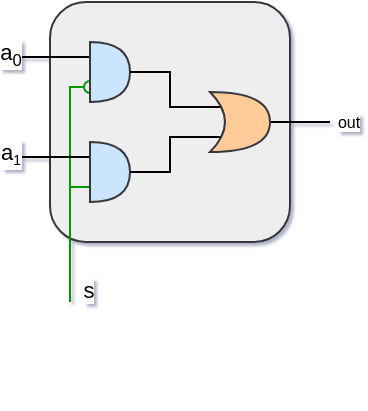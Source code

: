 <mxfile version="26.0.4" pages="3">
  <diagram name="Mux_2_1" id="ZC_rzOuQeNHoZWi9NG_k">
    <mxGraphModel dx="333" dy="203" grid="1" gridSize="10" guides="1" tooltips="1" connect="1" arrows="1" fold="1" page="1" pageScale="1" pageWidth="850" pageHeight="1100" math="0" shadow="1">
      <root>
        <mxCell id="0" />
        <mxCell id="1" parent="0" />
        <mxCell id="9qvQN-BJlMyQx-fE0JvV-1" value="" style="rounded=1;whiteSpace=wrap;html=1;fillColor=#eeeeee;strokeColor=#36393d;" parent="1" vertex="1">
          <mxGeometry x="520" y="320" width="120" height="120" as="geometry" />
        </mxCell>
        <mxCell id="9qvQN-BJlMyQx-fE0JvV-12" style="edgeStyle=orthogonalEdgeStyle;rounded=0;orthogonalLoop=1;jettySize=auto;html=1;exitX=0;exitY=0.25;exitDx=0;exitDy=0;exitPerimeter=0;endArrow=none;endFill=0;" parent="1" source="9qvQN-BJlMyQx-fE0JvV-3" edge="1">
          <mxGeometry relative="1" as="geometry">
            <mxPoint x="500" y="347.444" as="targetPoint" />
          </mxGeometry>
        </mxCell>
        <mxCell id="9qvQN-BJlMyQx-fE0JvV-16" style="edgeStyle=orthogonalEdgeStyle;rounded=0;orthogonalLoop=1;jettySize=auto;html=1;exitX=0;exitY=0.75;exitDx=0;exitDy=0;exitPerimeter=0;endArrow=none;endFill=0;strokeColor=#009900;startArrow=oval;startFill=0;" parent="1" source="9qvQN-BJlMyQx-fE0JvV-3" edge="1">
          <mxGeometry relative="1" as="geometry">
            <mxPoint x="530" y="470" as="targetPoint" />
            <Array as="points">
              <mxPoint x="530" y="363" />
            </Array>
          </mxGeometry>
        </mxCell>
        <mxCell id="9qvQN-BJlMyQx-fE0JvV-23" value="s" style="edgeLabel;html=1;align=center;verticalAlign=middle;resizable=0;points=[];" parent="9qvQN-BJlMyQx-fE0JvV-16" vertex="1" connectable="0">
          <mxGeometry x="0.902" y="1" relative="1" as="geometry">
            <mxPoint x="8" as="offset" />
          </mxGeometry>
        </mxCell>
        <mxCell id="9qvQN-BJlMyQx-fE0JvV-3" value="" style="shape=or;whiteSpace=wrap;html=1;fillColor=#cce5ff;strokeColor=#36393d;" parent="1" vertex="1">
          <mxGeometry x="540" y="340" width="20" height="30" as="geometry" />
        </mxCell>
        <mxCell id="9qvQN-BJlMyQx-fE0JvV-26" style="edgeStyle=orthogonalEdgeStyle;rounded=0;orthogonalLoop=1;jettySize=auto;html=1;exitX=1;exitY=0.5;exitDx=0;exitDy=0;exitPerimeter=0;endArrow=none;endFill=0;" parent="1" source="9qvQN-BJlMyQx-fE0JvV-5" edge="1">
          <mxGeometry relative="1" as="geometry">
            <mxPoint x="660" y="380" as="targetPoint" />
          </mxGeometry>
        </mxCell>
        <mxCell id="9qvQN-BJlMyQx-fE0JvV-28" value="out" style="edgeLabel;html=1;align=center;verticalAlign=middle;resizable=0;points=[];fontSize=8;" parent="9qvQN-BJlMyQx-fE0JvV-26" vertex="1" connectable="0">
          <mxGeometry x="0.903" relative="1" as="geometry">
            <mxPoint x="10" as="offset" />
          </mxGeometry>
        </mxCell>
        <mxCell id="9qvQN-BJlMyQx-fE0JvV-5" value="" style="shape=xor;whiteSpace=wrap;html=1;fillColor=#ffcc99;strokeColor=#36393d;" parent="1" vertex="1">
          <mxGeometry x="600" y="365" width="30" height="30" as="geometry" />
        </mxCell>
        <mxCell id="9qvQN-BJlMyQx-fE0JvV-11" style="edgeStyle=orthogonalEdgeStyle;rounded=0;orthogonalLoop=1;jettySize=auto;html=1;exitX=0;exitY=0.25;exitDx=0;exitDy=0;exitPerimeter=0;endArrow=none;endFill=0;" parent="1" source="9qvQN-BJlMyQx-fE0JvV-7" edge="1">
          <mxGeometry relative="1" as="geometry">
            <mxPoint x="500" y="397.444" as="targetPoint" />
          </mxGeometry>
        </mxCell>
        <mxCell id="9qvQN-BJlMyQx-fE0JvV-17" style="edgeStyle=orthogonalEdgeStyle;rounded=0;orthogonalLoop=1;jettySize=auto;html=1;exitX=0;exitY=0.75;exitDx=0;exitDy=0;exitPerimeter=0;strokeColor=#009900;endArrow=none;endFill=0;startArrow=none;startFill=0;" parent="1" source="9qvQN-BJlMyQx-fE0JvV-7" edge="1">
          <mxGeometry relative="1" as="geometry">
            <mxPoint x="530" y="412.444" as="targetPoint" />
          </mxGeometry>
        </mxCell>
        <mxCell id="9qvQN-BJlMyQx-fE0JvV-7" value="" style="shape=or;whiteSpace=wrap;html=1;fillColor=#cce5ff;strokeColor=#36393d;" parent="1" vertex="1">
          <mxGeometry x="540" y="390" width="20" height="30" as="geometry" />
        </mxCell>
        <mxCell id="9qvQN-BJlMyQx-fE0JvV-8" style="edgeStyle=orthogonalEdgeStyle;rounded=0;orthogonalLoop=1;jettySize=auto;html=1;exitX=0.175;exitY=0.75;exitDx=0;exitDy=0;exitPerimeter=0;entryX=1;entryY=0.5;entryDx=0;entryDy=0;entryPerimeter=0;curved=0;endArrow=none;endFill=0;" parent="1" source="9qvQN-BJlMyQx-fE0JvV-5" target="9qvQN-BJlMyQx-fE0JvV-7" edge="1">
          <mxGeometry relative="1" as="geometry" />
        </mxCell>
        <mxCell id="9qvQN-BJlMyQx-fE0JvV-9" style="edgeStyle=orthogonalEdgeStyle;rounded=0;orthogonalLoop=1;jettySize=auto;html=1;exitX=0.175;exitY=0.25;exitDx=0;exitDy=0;exitPerimeter=0;entryX=1;entryY=0.5;entryDx=0;entryDy=0;entryPerimeter=0;endArrow=none;endFill=0;" parent="1" source="9qvQN-BJlMyQx-fE0JvV-5" target="9qvQN-BJlMyQx-fE0JvV-3" edge="1">
          <mxGeometry relative="1" as="geometry" />
        </mxCell>
        <mxCell id="9qvQN-BJlMyQx-fE0JvV-19" value="" style="ellipse;whiteSpace=wrap;html=1;" parent="1" vertex="1">
          <mxGeometry x="550" y="350" height="10" as="geometry" />
        </mxCell>
        <mxCell id="9qvQN-BJlMyQx-fE0JvV-24" value="a&lt;font size=&quot;1&quot;&gt;&lt;sub&gt;0&lt;/sub&gt;&lt;/font&gt;" style="edgeLabel;html=1;align=center;verticalAlign=middle;resizable=0;points=[];" parent="1" vertex="1" connectable="0">
          <mxGeometry x="550" y="470.0" as="geometry">
            <mxPoint x="-50" y="-124" as="offset" />
          </mxGeometry>
        </mxCell>
        <mxCell id="9qvQN-BJlMyQx-fE0JvV-25" value="a&lt;span style=&quot;font-size: 8.333px;&quot;&gt;&lt;sub&gt;1&lt;/sub&gt;&lt;/span&gt;" style="edgeLabel;html=1;align=center;verticalAlign=middle;resizable=0;points=[];" parent="1" vertex="1" connectable="0">
          <mxGeometry x="550" y="520.0" as="geometry">
            <mxPoint x="-50" y="-124" as="offset" />
          </mxGeometry>
        </mxCell>
      </root>
    </mxGraphModel>
  </diagram>
  <diagram id="UAcETFVzMXvaqR2byGIr" name="Mux_4_1">
    <mxGraphModel dx="1195" dy="726" grid="1" gridSize="10" guides="1" tooltips="1" connect="1" arrows="1" fold="1" page="1" pageScale="1" pageWidth="850" pageHeight="1100" math="0" shadow="0">
      <root>
        <mxCell id="0" />
        <mxCell id="1" parent="0" />
        <mxCell id="bW_wvsh3mQIKKeCu91DQ-1" value="" style="rounded=1;whiteSpace=wrap;html=1;fillColor=#f5f5f5;strokeColor=#666666;fontColor=#333333;" vertex="1" parent="1">
          <mxGeometry x="200" y="120" width="330" height="360" as="geometry" />
        </mxCell>
        <mxCell id="bW_wvsh3mQIKKeCu91DQ-6" style="edgeStyle=orthogonalEdgeStyle;rounded=0;orthogonalLoop=1;jettySize=auto;html=1;exitX=0;exitY=0.75;exitDx=0;exitDy=0;endArrow=none;endFill=0;endSize=6;strokeWidth=3;" edge="1" parent="1" source="bW_wvsh3mQIKKeCu91DQ-2">
          <mxGeometry relative="1" as="geometry">
            <mxPoint x="140" y="225" as="targetPoint" />
            <Array as="points">
              <mxPoint x="140" y="225" />
            </Array>
          </mxGeometry>
        </mxCell>
        <mxCell id="bW_wvsh3mQIKKeCu91DQ-7" style="edgeStyle=orthogonalEdgeStyle;rounded=0;orthogonalLoop=1;jettySize=auto;html=1;exitX=0;exitY=0.25;exitDx=0;exitDy=0;endArrow=none;endFill=0;strokeWidth=3;" edge="1" parent="1" source="bW_wvsh3mQIKKeCu91DQ-2">
          <mxGeometry relative="1" as="geometry">
            <mxPoint x="140" y="175" as="targetPoint" />
            <Array as="points">
              <mxPoint x="140" y="175" />
            </Array>
          </mxGeometry>
        </mxCell>
        <mxCell id="bW_wvsh3mQIKKeCu91DQ-15" style="edgeStyle=orthogonalEdgeStyle;rounded=0;orthogonalLoop=1;jettySize=auto;html=1;exitX=1;exitY=0.5;exitDx=0;exitDy=0;entryX=0;entryY=0.25;entryDx=0;entryDy=0;endArrow=none;endFill=0;strokeWidth=3;" edge="1" parent="1" source="bW_wvsh3mQIKKeCu91DQ-2" target="bW_wvsh3mQIKKeCu91DQ-13">
          <mxGeometry relative="1" as="geometry" />
        </mxCell>
        <mxCell id="bW_wvsh3mQIKKeCu91DQ-2" value="&lt;font style=&quot;font-size: 19px;&quot;&gt;Mux&lt;br&gt;2_1&lt;/font&gt;" style="rounded=1;whiteSpace=wrap;html=1;fillColor=#e1d5e7;strokeColor=#9673a6;strokeWidth=3;" vertex="1" parent="1">
          <mxGeometry x="240" y="150" width="80" height="100" as="geometry" />
        </mxCell>
        <mxCell id="bW_wvsh3mQIKKeCu91DQ-4" style="edgeStyle=orthogonalEdgeStyle;rounded=0;orthogonalLoop=1;jettySize=auto;html=1;exitX=0;exitY=0.25;exitDx=0;exitDy=0;endArrow=none;endFill=0;strokeWidth=3;" edge="1" parent="1" source="bW_wvsh3mQIKKeCu91DQ-3">
          <mxGeometry relative="1" as="geometry">
            <mxPoint x="140" y="375" as="targetPoint" />
            <Array as="points">
              <mxPoint x="140" y="375" />
            </Array>
          </mxGeometry>
        </mxCell>
        <mxCell id="bW_wvsh3mQIKKeCu91DQ-5" style="edgeStyle=orthogonalEdgeStyle;rounded=0;orthogonalLoop=1;jettySize=auto;html=1;exitX=0;exitY=0.75;exitDx=0;exitDy=0;endArrow=none;endFill=0;strokeWidth=3;" edge="1" parent="1" source="bW_wvsh3mQIKKeCu91DQ-3">
          <mxGeometry relative="1" as="geometry">
            <mxPoint x="140" y="425" as="targetPoint" />
            <Array as="points">
              <mxPoint x="140" y="425" />
            </Array>
          </mxGeometry>
        </mxCell>
        <mxCell id="bW_wvsh3mQIKKeCu91DQ-12" style="edgeStyle=orthogonalEdgeStyle;rounded=0;orthogonalLoop=1;jettySize=auto;html=1;exitX=0.5;exitY=1;exitDx=0;exitDy=0;endArrow=oval;endFill=1;strokeColor=#009900;strokeWidth=3;" edge="1" parent="1" source="bW_wvsh3mQIKKeCu91DQ-3">
          <mxGeometry relative="1" as="geometry">
            <mxPoint x="279.857" y="460" as="targetPoint" />
          </mxGeometry>
        </mxCell>
        <mxCell id="bW_wvsh3mQIKKeCu91DQ-14" style="edgeStyle=orthogonalEdgeStyle;rounded=0;orthogonalLoop=1;jettySize=auto;html=1;exitX=1;exitY=0.5;exitDx=0;exitDy=0;entryX=0;entryY=0.75;entryDx=0;entryDy=0;endArrow=none;endFill=0;strokeWidth=3;" edge="1" parent="1" source="bW_wvsh3mQIKKeCu91DQ-3" target="bW_wvsh3mQIKKeCu91DQ-13">
          <mxGeometry relative="1" as="geometry" />
        </mxCell>
        <mxCell id="bW_wvsh3mQIKKeCu91DQ-3" value="&lt;font style=&quot;font-size: 19px;&quot;&gt;Mux&lt;br&gt;2_1&lt;/font&gt;" style="rounded=1;whiteSpace=wrap;html=1;fillColor=#e1d5e7;strokeColor=#9673a6;strokeWidth=3;" vertex="1" parent="1">
          <mxGeometry x="240" y="350" width="80" height="100" as="geometry" />
        </mxCell>
        <mxCell id="bW_wvsh3mQIKKeCu91DQ-8" style="edgeStyle=orthogonalEdgeStyle;rounded=0;orthogonalLoop=1;jettySize=auto;html=1;exitX=0.5;exitY=1;exitDx=0;exitDy=0;endArrow=none;endFill=0;strokeColor=#009900;strokeWidth=3;" edge="1" parent="1" source="bW_wvsh3mQIKKeCu91DQ-2">
          <mxGeometry relative="1" as="geometry">
            <mxPoint x="280" y="540" as="targetPoint" />
            <Array as="points">
              <mxPoint x="280" y="280" />
              <mxPoint x="220" y="280" />
              <mxPoint x="220" y="460" />
              <mxPoint x="280" y="460" />
            </Array>
          </mxGeometry>
        </mxCell>
        <mxCell id="bW_wvsh3mQIKKeCu91DQ-16" style="edgeStyle=orthogonalEdgeStyle;rounded=0;orthogonalLoop=1;jettySize=auto;html=1;exitX=0.5;exitY=1;exitDx=0;exitDy=0;endArrow=none;endFill=0;strokeColor=#009900;strokeWidth=3;" edge="1" parent="1" source="bW_wvsh3mQIKKeCu91DQ-13">
          <mxGeometry relative="1" as="geometry">
            <mxPoint x="320" y="540" as="targetPoint" />
            <Array as="points">
              <mxPoint x="450" y="460" />
              <mxPoint x="321" y="460" />
              <mxPoint x="321" y="540" />
            </Array>
          </mxGeometry>
        </mxCell>
        <mxCell id="bW_wvsh3mQIKKeCu91DQ-17" style="edgeStyle=orthogonalEdgeStyle;rounded=0;orthogonalLoop=1;jettySize=auto;html=1;exitX=1;exitY=0.5;exitDx=0;exitDy=0;endArrow=none;endFill=0;strokeWidth=3;" edge="1" parent="1" source="bW_wvsh3mQIKKeCu91DQ-13">
          <mxGeometry relative="1" as="geometry">
            <mxPoint x="590" y="300" as="targetPoint" />
          </mxGeometry>
        </mxCell>
        <mxCell id="bW_wvsh3mQIKKeCu91DQ-13" value="&lt;font style=&quot;font-size: 19px;&quot;&gt;Mux&lt;br&gt;2_1&lt;/font&gt;" style="rounded=1;whiteSpace=wrap;html=1;fillColor=#e1d5e7;strokeColor=#9673a6;strokeWidth=3;" vertex="1" parent="1">
          <mxGeometry x="410" y="250" width="80" height="100" as="geometry" />
        </mxCell>
        <mxCell id="bW_wvsh3mQIKKeCu91DQ-18" value="s&lt;sub&gt;0&lt;/sub&gt;" style="text;html=1;align=center;verticalAlign=middle;resizable=0;points=[];autosize=1;strokeColor=none;fillColor=none;fontSize=16;" vertex="1" parent="1">
          <mxGeometry x="260" y="533" width="40" height="40" as="geometry" />
        </mxCell>
        <mxCell id="bW_wvsh3mQIKKeCu91DQ-19" value="s&lt;sub&gt;1&lt;/sub&gt;" style="text;html=1;align=center;verticalAlign=middle;resizable=0;points=[];autosize=1;strokeColor=none;fillColor=none;fontSize=16;" vertex="1" parent="1">
          <mxGeometry x="300" y="533" width="40" height="40" as="geometry" />
        </mxCell>
        <mxCell id="bW_wvsh3mQIKKeCu91DQ-20" value="a&lt;sub&gt;0&lt;/sub&gt;" style="text;html=1;align=center;verticalAlign=middle;resizable=0;points=[];autosize=1;strokeColor=none;fillColor=none;fontSize=16;" vertex="1" parent="1">
          <mxGeometry x="110" y="153" width="40" height="40" as="geometry" />
        </mxCell>
        <mxCell id="bW_wvsh3mQIKKeCu91DQ-21" value="a&lt;sub&gt;1&lt;/sub&gt;" style="text;html=1;align=center;verticalAlign=middle;resizable=0;points=[];autosize=1;strokeColor=none;fillColor=none;fontSize=16;" vertex="1" parent="1">
          <mxGeometry x="110" y="203" width="40" height="40" as="geometry" />
        </mxCell>
        <mxCell id="bW_wvsh3mQIKKeCu91DQ-22" value="a&lt;sub&gt;2&lt;/sub&gt;" style="text;html=1;align=center;verticalAlign=middle;resizable=0;points=[];autosize=1;strokeColor=none;fillColor=none;fontSize=16;" vertex="1" parent="1">
          <mxGeometry x="110" y="353" width="40" height="40" as="geometry" />
        </mxCell>
        <mxCell id="bW_wvsh3mQIKKeCu91DQ-23" value="a&lt;sub&gt;3&lt;/sub&gt;" style="text;html=1;align=center;verticalAlign=middle;resizable=0;points=[];autosize=1;strokeColor=none;fillColor=none;fontSize=16;" vertex="1" parent="1">
          <mxGeometry x="110" y="403" width="40" height="40" as="geometry" />
        </mxCell>
        <mxCell id="bW_wvsh3mQIKKeCu91DQ-24" value="out" style="text;html=1;align=center;verticalAlign=middle;resizable=0;points=[];autosize=1;strokeColor=none;fillColor=none;fontSize=16;" vertex="1" parent="1">
          <mxGeometry x="585" y="285" width="50" height="30" as="geometry" />
        </mxCell>
      </root>
    </mxGraphModel>
  </diagram>
  <diagram id="nyJQlFKQrYC9nVNHYezn" name="Mux_16_1">
    <mxGraphModel dx="989" dy="601" grid="1" gridSize="10" guides="1" tooltips="1" connect="1" arrows="1" fold="1" page="1" pageScale="1" pageWidth="850" pageHeight="1100" math="0" shadow="0">
      <root>
        <mxCell id="0" />
        <mxCell id="1" parent="0" />
        <mxCell id="cunPOUgUWeO1JqErOJCZ-1" value="" style="rounded=1;whiteSpace=wrap;html=1;fillColor=#B5B5B5;strokeColor=#36393d;" vertex="1" parent="1">
          <mxGeometry x="120" y="120" width="240" height="440" as="geometry" />
        </mxCell>
        <mxCell id="cunPOUgUWeO1JqErOJCZ-19" style="edgeStyle=orthogonalEdgeStyle;rounded=0;orthogonalLoop=1;jettySize=auto;html=1;exitX=1;exitY=0.5;exitDx=0;exitDy=0;entryX=0;entryY=0.75;entryDx=0;entryDy=0;endArrow=none;endFill=0;strokeWidth=3;" edge="1" parent="1" source="cunPOUgUWeO1JqErOJCZ-2" target="cunPOUgUWeO1JqErOJCZ-18">
          <mxGeometry relative="1" as="geometry">
            <Array as="points">
              <mxPoint x="260" y="485" />
              <mxPoint x="260" y="357" />
            </Array>
          </mxGeometry>
        </mxCell>
        <mxCell id="cunPOUgUWeO1JqErOJCZ-27" style="edgeStyle=orthogonalEdgeStyle;rounded=0;orthogonalLoop=1;jettySize=auto;html=1;exitX=0;exitY=0.5;exitDx=0;exitDy=0;endArrow=none;endFill=0;startArrow=none;fillColor=default;strokeWidth=3;startFill=0;" edge="1" parent="1" source="cunPOUgUWeO1JqErOJCZ-2">
          <mxGeometry relative="1" as="geometry">
            <mxPoint x="70" y="485" as="targetPoint" />
          </mxGeometry>
        </mxCell>
        <mxCell id="cunPOUgUWeO1JqErOJCZ-31" style="edgeStyle=orthogonalEdgeStyle;rounded=0;orthogonalLoop=1;jettySize=auto;html=1;exitX=0.5;exitY=1;exitDx=0;exitDy=0;endArrow=oval;endFill=1;strokeWidth=3;strokeColor=#009900;" edge="1" parent="1" source="cunPOUgUWeO1JqErOJCZ-2">
          <mxGeometry relative="1" as="geometry">
            <mxPoint x="230" y="540" as="targetPoint" />
            <Array as="points">
              <mxPoint x="175" y="540" />
            </Array>
          </mxGeometry>
        </mxCell>
        <mxCell id="cunPOUgUWeO1JqErOJCZ-2" value="Mux&lt;br&gt;4_1" style="rounded=1;whiteSpace=wrap;html=1;strokeWidth=3;fillColor=#59B1FF;strokeColor=#36393d;" vertex="1" parent="1">
          <mxGeometry x="150" y="450" width="50" height="70" as="geometry" />
        </mxCell>
        <mxCell id="cunPOUgUWeO1JqErOJCZ-26" style="edgeStyle=orthogonalEdgeStyle;rounded=0;orthogonalLoop=1;jettySize=auto;html=1;exitX=0;exitY=0.5;exitDx=0;exitDy=0;startArrow=none;endArrow=none;endFill=0;fillColor=default;strokeWidth=3;startFill=0;" edge="1" parent="1" source="cunPOUgUWeO1JqErOJCZ-4">
          <mxGeometry relative="1" as="geometry">
            <mxPoint x="70" y="385" as="targetPoint" />
          </mxGeometry>
        </mxCell>
        <mxCell id="cunPOUgUWeO1JqErOJCZ-30" style="edgeStyle=orthogonalEdgeStyle;rounded=0;orthogonalLoop=1;jettySize=auto;html=1;exitX=0.5;exitY=1;exitDx=0;exitDy=0;endArrow=oval;endFill=1;strokeWidth=3;strokeColor=#009900;" edge="1" parent="1" source="cunPOUgUWeO1JqErOJCZ-4">
          <mxGeometry relative="1" as="geometry">
            <mxPoint x="230" y="440" as="targetPoint" />
            <Array as="points">
              <mxPoint x="175" y="440" />
            </Array>
          </mxGeometry>
        </mxCell>
        <mxCell id="cunPOUgUWeO1JqErOJCZ-4" value="Mux&lt;br&gt;4_1" style="rounded=1;whiteSpace=wrap;html=1;strokeWidth=3;fillColor=#59B1FF;strokeColor=#36393d;" vertex="1" parent="1">
          <mxGeometry x="150" y="350" width="50" height="70" as="geometry" />
        </mxCell>
        <mxCell id="cunPOUgUWeO1JqErOJCZ-25" style="edgeStyle=orthogonalEdgeStyle;rounded=0;orthogonalLoop=1;jettySize=auto;html=1;exitX=0;exitY=0.5;exitDx=0;exitDy=0;endArrow=none;endFill=0;startArrow=none;startFill=0;fillColor=default;strokeWidth=3;" edge="1" parent="1" source="cunPOUgUWeO1JqErOJCZ-5">
          <mxGeometry relative="1" as="geometry">
            <mxPoint x="70" y="295" as="targetPoint" />
          </mxGeometry>
        </mxCell>
        <mxCell id="cunPOUgUWeO1JqErOJCZ-29" style="edgeStyle=orthogonalEdgeStyle;rounded=0;orthogonalLoop=1;jettySize=auto;html=1;exitX=0.5;exitY=1;exitDx=0;exitDy=0;endArrow=oval;endFill=1;strokeWidth=3;strokeColor=#009900;" edge="1" parent="1" source="cunPOUgUWeO1JqErOJCZ-5">
          <mxGeometry relative="1" as="geometry">
            <mxPoint x="230" y="340" as="targetPoint" />
            <Array as="points">
              <mxPoint x="175" y="340" />
            </Array>
          </mxGeometry>
        </mxCell>
        <mxCell id="cunPOUgUWeO1JqErOJCZ-5" value="Mux&lt;br&gt;4_1" style="rounded=1;whiteSpace=wrap;html=1;strokeWidth=3;fillColor=#59B1FF;strokeColor=#36393d;" vertex="1" parent="1">
          <mxGeometry x="150" y="260" width="50" height="70" as="geometry" />
        </mxCell>
        <mxCell id="cunPOUgUWeO1JqErOJCZ-20" style="edgeStyle=orthogonalEdgeStyle;rounded=0;orthogonalLoop=1;jettySize=auto;html=1;exitX=1;exitY=0.5;exitDx=0;exitDy=0;entryX=0;entryY=0.25;entryDx=0;entryDy=0;endArrow=none;endFill=0;strokeWidth=3;" edge="1" parent="1" source="cunPOUgUWeO1JqErOJCZ-6" target="cunPOUgUWeO1JqErOJCZ-18">
          <mxGeometry relative="1" as="geometry">
            <Array as="points">
              <mxPoint x="260" y="195" />
              <mxPoint x="260" y="323" />
            </Array>
          </mxGeometry>
        </mxCell>
        <mxCell id="cunPOUgUWeO1JqErOJCZ-24" style="edgeStyle=orthogonalEdgeStyle;rounded=0;orthogonalLoop=1;jettySize=auto;html=1;exitX=0;exitY=0.5;exitDx=0;exitDy=0;endArrow=none;endFill=0;startArrow=none;fillColor=default;strokeWidth=3;startFill=0;" edge="1" parent="1" source="cunPOUgUWeO1JqErOJCZ-6">
          <mxGeometry relative="1" as="geometry">
            <mxPoint x="70" y="195" as="targetPoint" />
          </mxGeometry>
        </mxCell>
        <mxCell id="cunPOUgUWeO1JqErOJCZ-6" value="Mux&lt;br&gt;4_1" style="rounded=1;whiteSpace=wrap;html=1;strokeWidth=3;fillColor=#59B1FF;strokeColor=#36393d;" vertex="1" parent="1">
          <mxGeometry x="150" y="160" width="50" height="70" as="geometry" />
        </mxCell>
        <mxCell id="cunPOUgUWeO1JqErOJCZ-23" style="edgeStyle=orthogonalEdgeStyle;rounded=0;orthogonalLoop=1;jettySize=auto;html=1;exitX=1;exitY=0.5;exitDx=0;exitDy=0;endArrow=none;endFill=0;strokeWidth=3;" edge="1" parent="1" source="cunPOUgUWeO1JqErOJCZ-18">
          <mxGeometry relative="1" as="geometry">
            <mxPoint x="400" y="340" as="targetPoint" />
          </mxGeometry>
        </mxCell>
        <mxCell id="cunPOUgUWeO1JqErOJCZ-34" style="edgeStyle=orthogonalEdgeStyle;rounded=0;orthogonalLoop=1;jettySize=auto;html=1;exitX=0.5;exitY=1;exitDx=0;exitDy=0;strokeColor=#009900;endArrow=none;endFill=0;strokeWidth=3;" edge="1" parent="1" source="cunPOUgUWeO1JqErOJCZ-18">
          <mxGeometry relative="1" as="geometry">
            <mxPoint x="280" y="620" as="targetPoint" />
          </mxGeometry>
        </mxCell>
        <mxCell id="cunPOUgUWeO1JqErOJCZ-18" value="Mux&lt;br&gt;4_1" style="rounded=1;whiteSpace=wrap;html=1;strokeWidth=3;fillColor=#59B1FF;strokeColor=#36393d;" vertex="1" parent="1">
          <mxGeometry x="290" y="305" width="50" height="70" as="geometry" />
        </mxCell>
        <mxCell id="cunPOUgUWeO1JqErOJCZ-21" style="edgeStyle=orthogonalEdgeStyle;rounded=0;orthogonalLoop=1;jettySize=auto;html=1;exitX=1;exitY=0.5;exitDx=0;exitDy=0;entryX=-0.013;entryY=0.426;entryDx=0;entryDy=0;entryPerimeter=0;endArrow=none;endFill=0;strokeWidth=3;" edge="1" parent="1" source="cunPOUgUWeO1JqErOJCZ-5" target="cunPOUgUWeO1JqErOJCZ-18">
          <mxGeometry relative="1" as="geometry" />
        </mxCell>
        <mxCell id="cunPOUgUWeO1JqErOJCZ-22" style="edgeStyle=orthogonalEdgeStyle;rounded=0;orthogonalLoop=1;jettySize=auto;html=1;exitX=1;exitY=0.5;exitDx=0;exitDy=0;entryX=-0.01;entryY=0.577;entryDx=0;entryDy=0;entryPerimeter=0;endArrow=none;endFill=0;strokeWidth=3;" edge="1" parent="1" source="cunPOUgUWeO1JqErOJCZ-4" target="cunPOUgUWeO1JqErOJCZ-18">
          <mxGeometry relative="1" as="geometry" />
        </mxCell>
        <mxCell id="cunPOUgUWeO1JqErOJCZ-28" style="edgeStyle=orthogonalEdgeStyle;rounded=0;orthogonalLoop=1;jettySize=auto;html=1;exitX=0.5;exitY=1;exitDx=0;exitDy=0;endArrow=none;endFill=0;startArrow=none;fillColor=default;strokeWidth=3;startFill=0;strokeColor=#009900;" edge="1" parent="1" source="cunPOUgUWeO1JqErOJCZ-6">
          <mxGeometry relative="1" as="geometry">
            <mxPoint x="230" y="620" as="targetPoint" />
            <Array as="points">
              <mxPoint x="175" y="250" />
              <mxPoint x="230" y="250" />
            </Array>
          </mxGeometry>
        </mxCell>
        <mxCell id="cunPOUgUWeO1JqErOJCZ-35" value="[s&lt;sub&gt;0&lt;/sub&gt;,s&lt;sub&gt;1&lt;/sub&gt;]" style="text;html=1;align=center;verticalAlign=middle;resizable=0;points=[];autosize=1;strokeColor=none;fillColor=none;fontSize=16;" vertex="1" parent="1">
          <mxGeometry x="195" y="605" width="70" height="40" as="geometry" />
        </mxCell>
        <mxCell id="cunPOUgUWeO1JqErOJCZ-36" value="[s&lt;span&gt;&lt;sub&gt;2&lt;/sub&gt;&lt;/span&gt;,s&lt;span&gt;&lt;sub&gt;3&lt;/sub&gt;&lt;/span&gt;]" style="text;html=1;align=center;verticalAlign=middle;resizable=0;points=[];autosize=1;strokeColor=none;fillColor=none;fontSize=16;" vertex="1" parent="1">
          <mxGeometry x="250" y="605" width="70" height="40" as="geometry" />
        </mxCell>
        <mxCell id="cunPOUgUWeO1JqErOJCZ-38" value="[a&lt;sub&gt;0&lt;/sub&gt;-a&lt;span&gt;&lt;sub&gt;3&lt;/sub&gt;&lt;/span&gt;]" style="text;html=1;align=center;verticalAlign=middle;resizable=0;points=[];autosize=1;strokeColor=none;fillColor=none;fontSize=16;" vertex="1" parent="1">
          <mxGeometry x="35" y="163" width="70" height="40" as="geometry" />
        </mxCell>
        <mxCell id="cunPOUgUWeO1JqErOJCZ-39" value="[a&lt;span&gt;&lt;sub&gt;4&lt;/sub&gt;&lt;/span&gt;-a&lt;span&gt;&lt;sub&gt;7&lt;/sub&gt;&lt;/span&gt;]" style="text;html=1;align=center;verticalAlign=middle;resizable=0;points=[];autosize=1;strokeColor=none;fillColor=none;fontSize=16;" vertex="1" parent="1">
          <mxGeometry x="35" y="265" width="70" height="40" as="geometry" />
        </mxCell>
        <mxCell id="cunPOUgUWeO1JqErOJCZ-40" value="[a&lt;span&gt;&lt;sub&gt;8&lt;/sub&gt;&lt;/span&gt;-a&lt;span&gt;&lt;sub&gt;11&lt;/sub&gt;&lt;/span&gt;]" style="text;html=1;align=center;verticalAlign=middle;resizable=0;points=[];autosize=1;strokeColor=none;fillColor=none;fontSize=16;" vertex="1" parent="1">
          <mxGeometry x="30" y="355" width="80" height="40" as="geometry" />
        </mxCell>
        <mxCell id="cunPOUgUWeO1JqErOJCZ-41" value="[a&lt;span&gt;&lt;sub&gt;12&lt;/sub&gt;&lt;/span&gt;-a&lt;span&gt;&lt;sub&gt;15&lt;/sub&gt;&lt;/span&gt;]" style="text;html=1;align=center;verticalAlign=middle;resizable=0;points=[];autosize=1;strokeColor=none;fillColor=none;fontSize=16;" vertex="1" parent="1">
          <mxGeometry x="25" y="455" width="90" height="40" as="geometry" />
        </mxCell>
        <mxCell id="cunPOUgUWeO1JqErOJCZ-42" value="out" style="text;html=1;align=center;verticalAlign=middle;resizable=0;points=[];autosize=1;strokeColor=none;fillColor=none;fontSize=16;" vertex="1" parent="1">
          <mxGeometry x="390" y="325" width="50" height="30" as="geometry" />
        </mxCell>
      </root>
    </mxGraphModel>
  </diagram>
</mxfile>
